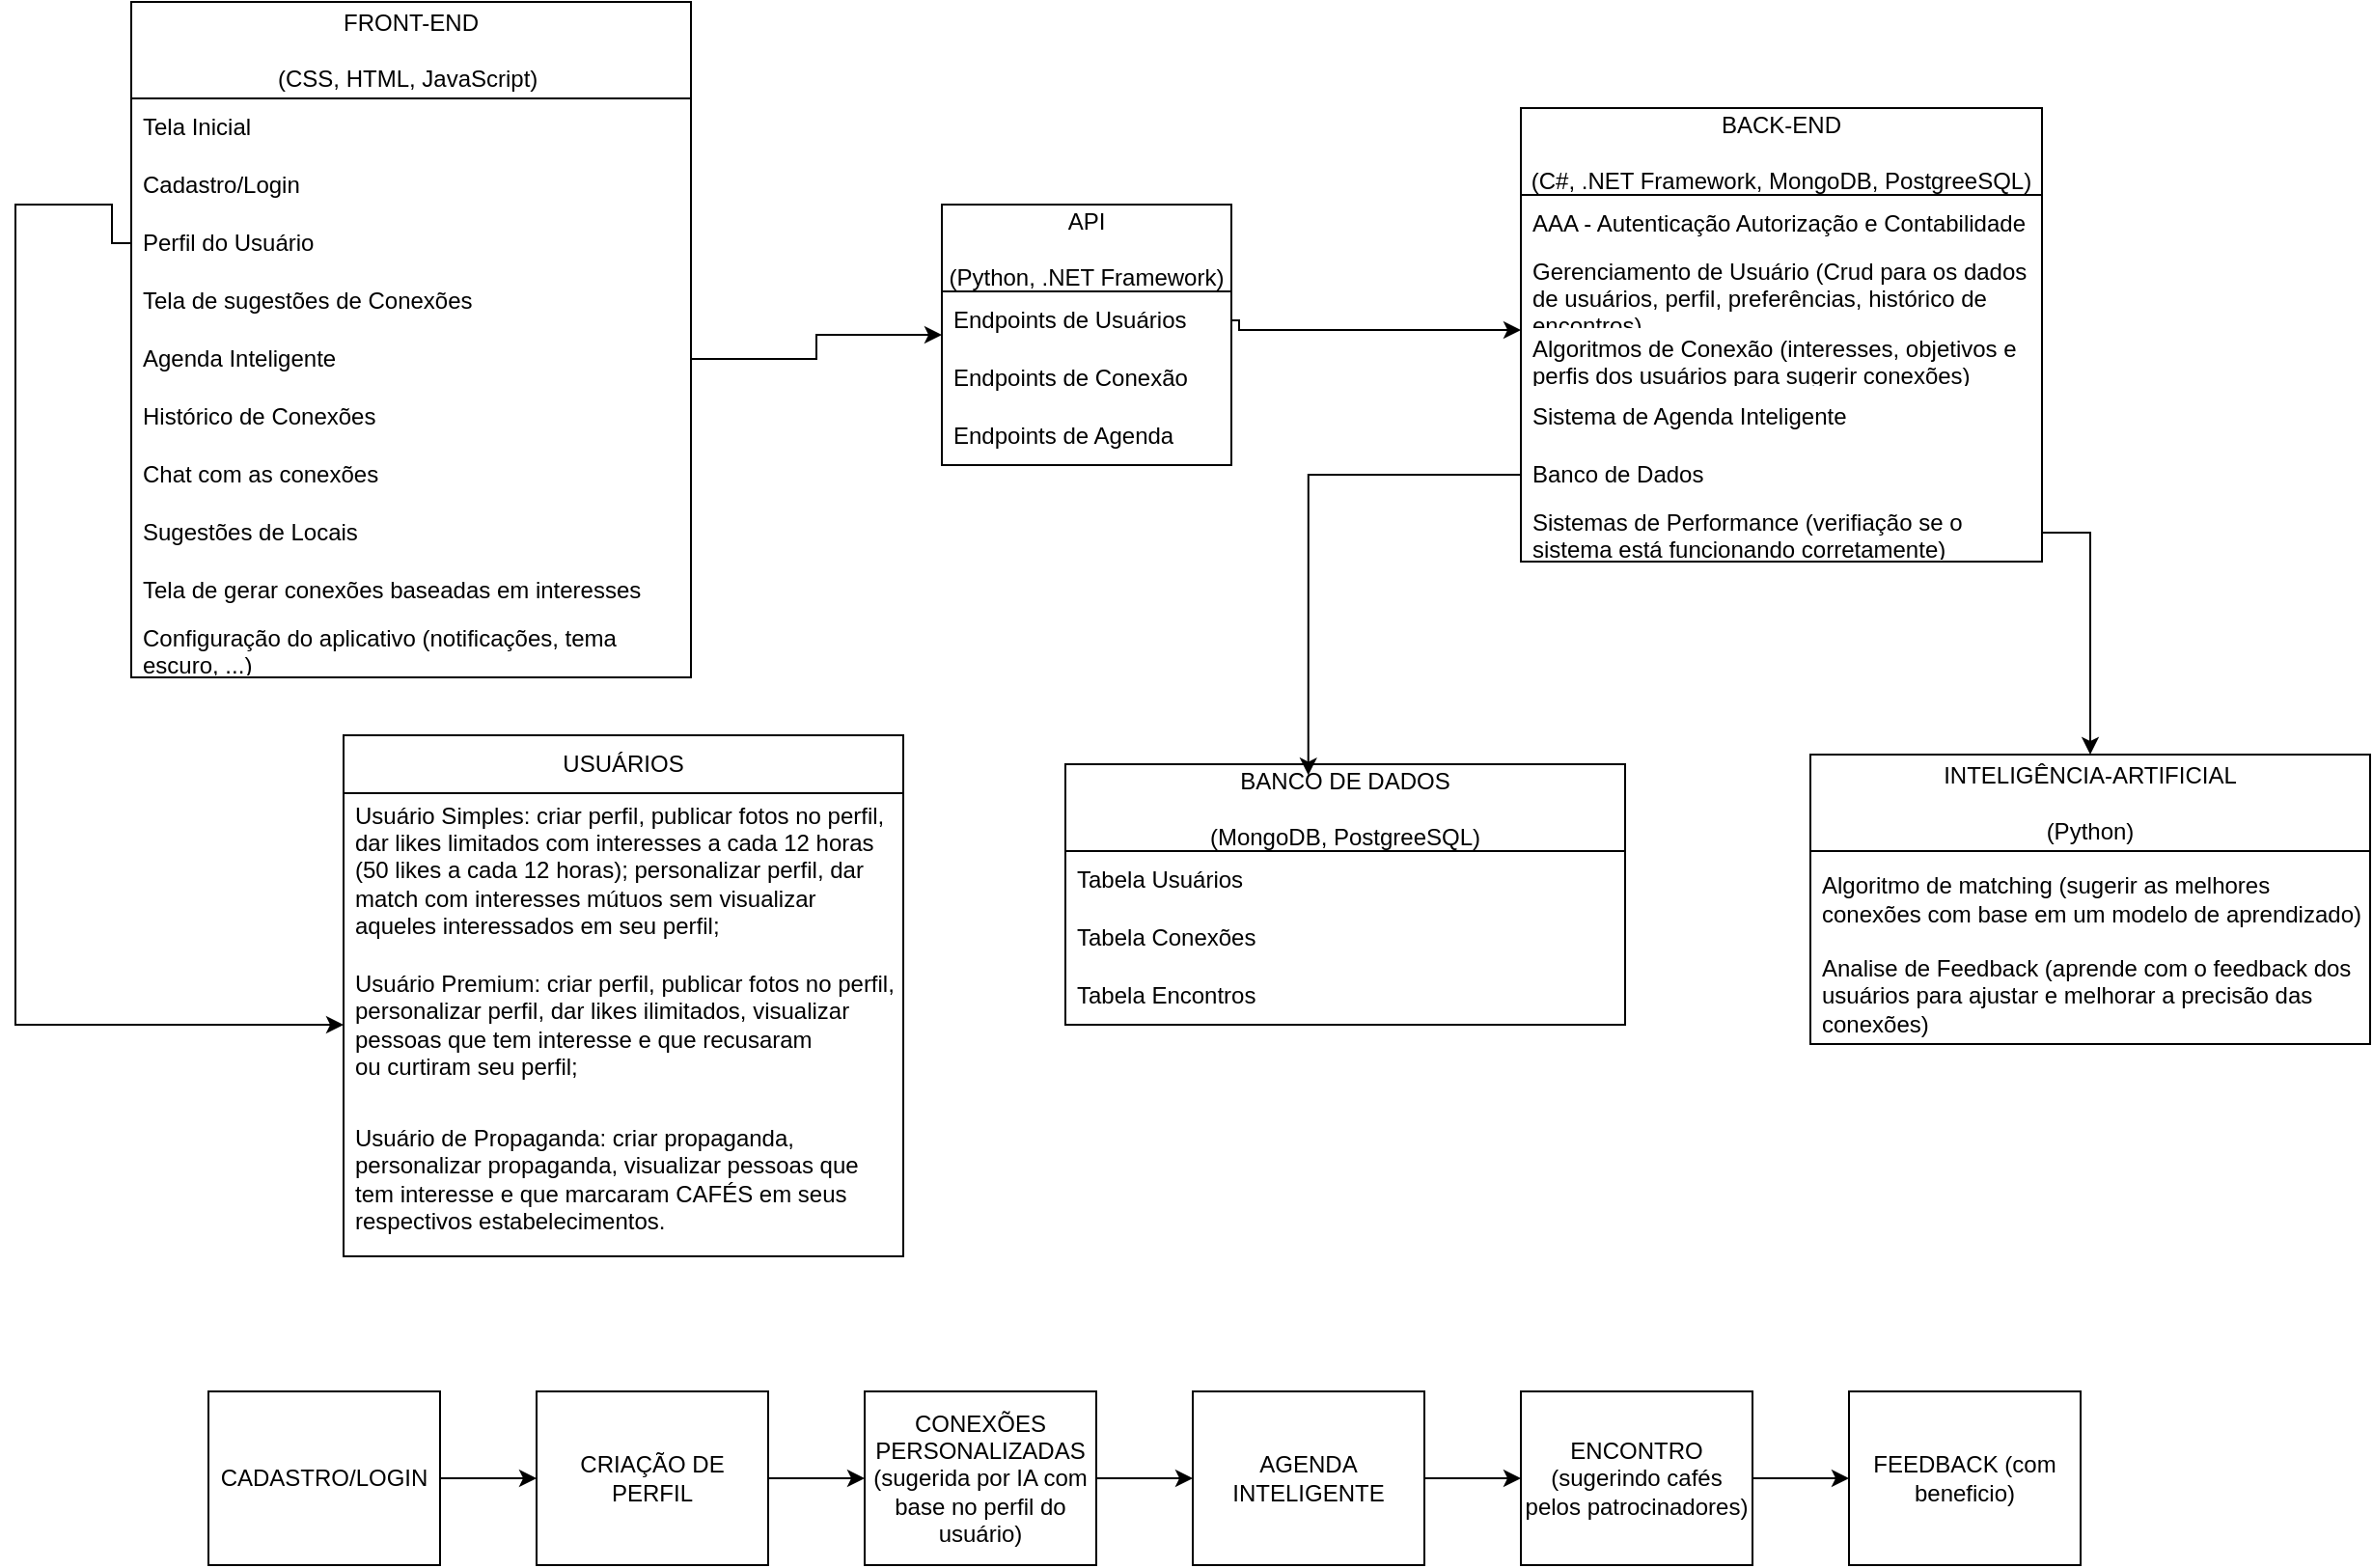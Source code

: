 <mxfile version="26.0.11">
  <diagram name="Página-1" id="fnx4oQDSLbxB3lG5teJH">
    <mxGraphModel dx="2620" dy="988" grid="1" gridSize="10" guides="1" tooltips="1" connect="1" arrows="1" fold="1" page="1" pageScale="1" pageWidth="827" pageHeight="1169" math="0" shadow="0">
      <root>
        <mxCell id="0" />
        <mxCell id="1" parent="0" />
        <mxCell id="gBz5F50FeTWEtRZ8uVgO-3" value="FRONT-END&lt;div&gt;&lt;br&gt;&lt;/div&gt;&lt;div&gt;(CSS, HTML, JavaScript)&amp;nbsp;&lt;/div&gt;" style="swimlane;fontStyle=0;childLayout=stackLayout;horizontal=1;startSize=50;horizontalStack=0;resizeParent=1;resizeParentMax=0;resizeLast=0;collapsible=1;marginBottom=0;whiteSpace=wrap;html=1;" parent="1" vertex="1">
          <mxGeometry x="-360" y="50" width="290" height="350" as="geometry">
            <mxRectangle x="90" y="80" width="110" height="30" as="alternateBounds" />
          </mxGeometry>
        </mxCell>
        <mxCell id="gBz5F50FeTWEtRZ8uVgO-4" value="Tela Inicial" style="text;strokeColor=none;fillColor=none;align=left;verticalAlign=middle;spacingLeft=4;spacingRight=4;overflow=hidden;points=[[0,0.5],[1,0.5]];portConstraint=eastwest;rotatable=0;whiteSpace=wrap;html=1;" parent="gBz5F50FeTWEtRZ8uVgO-3" vertex="1">
          <mxGeometry y="50" width="290" height="30" as="geometry" />
        </mxCell>
        <mxCell id="gBz5F50FeTWEtRZ8uVgO-5" value="Cadastro/Login" style="text;strokeColor=none;fillColor=none;align=left;verticalAlign=middle;spacingLeft=4;spacingRight=4;overflow=hidden;points=[[0,0.5],[1,0.5]];portConstraint=eastwest;rotatable=0;whiteSpace=wrap;html=1;" parent="gBz5F50FeTWEtRZ8uVgO-3" vertex="1">
          <mxGeometry y="80" width="290" height="30" as="geometry" />
        </mxCell>
        <mxCell id="gBz5F50FeTWEtRZ8uVgO-6" value="Perfil do Usuário" style="text;strokeColor=none;fillColor=none;align=left;verticalAlign=middle;spacingLeft=4;spacingRight=4;overflow=hidden;points=[[0,0.5],[1,0.5]];portConstraint=eastwest;rotatable=0;whiteSpace=wrap;html=1;" parent="gBz5F50FeTWEtRZ8uVgO-3" vertex="1">
          <mxGeometry y="110" width="290" height="30" as="geometry" />
        </mxCell>
        <mxCell id="gBz5F50FeTWEtRZ8uVgO-7" value="Tela de sugestões de Conexões" style="text;strokeColor=none;fillColor=none;align=left;verticalAlign=middle;spacingLeft=4;spacingRight=4;overflow=hidden;points=[[0,0.5],[1,0.5]];portConstraint=eastwest;rotatable=0;whiteSpace=wrap;html=1;" parent="gBz5F50FeTWEtRZ8uVgO-3" vertex="1">
          <mxGeometry y="140" width="290" height="30" as="geometry" />
        </mxCell>
        <mxCell id="gBz5F50FeTWEtRZ8uVgO-12" value="Agenda Inteligente" style="text;strokeColor=none;fillColor=none;align=left;verticalAlign=middle;spacingLeft=4;spacingRight=4;overflow=hidden;points=[[0,0.5],[1,0.5]];portConstraint=eastwest;rotatable=0;whiteSpace=wrap;html=1;" parent="gBz5F50FeTWEtRZ8uVgO-3" vertex="1">
          <mxGeometry y="170" width="290" height="30" as="geometry" />
        </mxCell>
        <mxCell id="gBz5F50FeTWEtRZ8uVgO-13" value="Histórico de Conexões" style="text;strokeColor=none;fillColor=none;align=left;verticalAlign=middle;spacingLeft=4;spacingRight=4;overflow=hidden;points=[[0,0.5],[1,0.5]];portConstraint=eastwest;rotatable=0;whiteSpace=wrap;html=1;" parent="gBz5F50FeTWEtRZ8uVgO-3" vertex="1">
          <mxGeometry y="200" width="290" height="30" as="geometry" />
        </mxCell>
        <mxCell id="gBz5F50FeTWEtRZ8uVgO-14" value="Chat com as conexões" style="text;strokeColor=none;fillColor=none;align=left;verticalAlign=middle;spacingLeft=4;spacingRight=4;overflow=hidden;points=[[0,0.5],[1,0.5]];portConstraint=eastwest;rotatable=0;whiteSpace=wrap;html=1;" parent="gBz5F50FeTWEtRZ8uVgO-3" vertex="1">
          <mxGeometry y="230" width="290" height="30" as="geometry" />
        </mxCell>
        <mxCell id="gBz5F50FeTWEtRZ8uVgO-15" value="Sugestões de Locais" style="text;strokeColor=none;fillColor=none;align=left;verticalAlign=middle;spacingLeft=4;spacingRight=4;overflow=hidden;points=[[0,0.5],[1,0.5]];portConstraint=eastwest;rotatable=0;whiteSpace=wrap;html=1;" parent="gBz5F50FeTWEtRZ8uVgO-3" vertex="1">
          <mxGeometry y="260" width="290" height="30" as="geometry" />
        </mxCell>
        <mxCell id="gBz5F50FeTWEtRZ8uVgO-16" value="Tela de gerar conexões baseadas em interesses" style="text;strokeColor=none;fillColor=none;align=left;verticalAlign=middle;spacingLeft=4;spacingRight=4;overflow=hidden;points=[[0,0.5],[1,0.5]];portConstraint=eastwest;rotatable=0;whiteSpace=wrap;html=1;" parent="gBz5F50FeTWEtRZ8uVgO-3" vertex="1">
          <mxGeometry y="290" width="290" height="30" as="geometry" />
        </mxCell>
        <mxCell id="gBz5F50FeTWEtRZ8uVgO-20" value="Configuração do aplicativo (notificações, tema escuro, ...)" style="text;strokeColor=none;fillColor=none;align=left;verticalAlign=middle;spacingLeft=4;spacingRight=4;overflow=hidden;points=[[0,0.5],[1,0.5]];portConstraint=eastwest;rotatable=0;whiteSpace=wrap;html=1;" parent="gBz5F50FeTWEtRZ8uVgO-3" vertex="1">
          <mxGeometry y="320" width="290" height="30" as="geometry" />
        </mxCell>
        <mxCell id="gBz5F50FeTWEtRZ8uVgO-21" value="BACK-END&lt;div&gt;&lt;br&gt;&lt;/div&gt;&lt;div&gt;(C#, .NET Framework, MongoDB, PostgreeSQL)&lt;/div&gt;" style="swimlane;fontStyle=0;childLayout=stackLayout;horizontal=1;startSize=45;horizontalStack=0;resizeParent=1;resizeParentMax=0;resizeLast=0;collapsible=1;marginBottom=0;whiteSpace=wrap;html=1;" parent="1" vertex="1">
          <mxGeometry x="360" y="105" width="270" height="235" as="geometry" />
        </mxCell>
        <mxCell id="gBz5F50FeTWEtRZ8uVgO-22" value="AAA - Autenticação Autorização e Contabilidade" style="text;strokeColor=none;fillColor=none;align=left;verticalAlign=middle;spacingLeft=4;spacingRight=4;overflow=hidden;points=[[0,0.5],[1,0.5]];portConstraint=eastwest;rotatable=0;whiteSpace=wrap;html=1;" parent="gBz5F50FeTWEtRZ8uVgO-21" vertex="1">
          <mxGeometry y="45" width="270" height="30" as="geometry" />
        </mxCell>
        <mxCell id="gBz5F50FeTWEtRZ8uVgO-23" value="Gerenciamento de Usuário (Crud para os dados de usuários, perfil, preferências, histórico de encontros)" style="text;strokeColor=none;fillColor=none;align=left;verticalAlign=middle;spacingLeft=4;spacingRight=4;overflow=hidden;points=[[0,0.5],[1,0.5]];portConstraint=eastwest;rotatable=0;whiteSpace=wrap;html=1;" parent="gBz5F50FeTWEtRZ8uVgO-21" vertex="1">
          <mxGeometry y="75" width="270" height="40" as="geometry" />
        </mxCell>
        <mxCell id="gBz5F50FeTWEtRZ8uVgO-24" value="Algoritmos de Conexão (interesses, objetivos e perfis dos usuários para sugerir conexões)" style="text;strokeColor=none;fillColor=none;align=left;verticalAlign=middle;spacingLeft=4;spacingRight=4;overflow=hidden;points=[[0,0.5],[1,0.5]];portConstraint=eastwest;rotatable=0;whiteSpace=wrap;html=1;" parent="gBz5F50FeTWEtRZ8uVgO-21" vertex="1">
          <mxGeometry y="115" width="270" height="30" as="geometry" />
        </mxCell>
        <mxCell id="gBz5F50FeTWEtRZ8uVgO-25" value="Sistema de Agenda Inteligente" style="text;strokeColor=none;fillColor=none;align=left;verticalAlign=middle;spacingLeft=4;spacingRight=4;overflow=hidden;points=[[0,0.5],[1,0.5]];portConstraint=eastwest;rotatable=0;whiteSpace=wrap;html=1;" parent="gBz5F50FeTWEtRZ8uVgO-21" vertex="1">
          <mxGeometry y="145" width="270" height="30" as="geometry" />
        </mxCell>
        <mxCell id="gBz5F50FeTWEtRZ8uVgO-26" value="Banco de Dados" style="text;strokeColor=none;fillColor=none;align=left;verticalAlign=middle;spacingLeft=4;spacingRight=4;overflow=hidden;points=[[0,0.5],[1,0.5]];portConstraint=eastwest;rotatable=0;whiteSpace=wrap;html=1;" parent="gBz5F50FeTWEtRZ8uVgO-21" vertex="1">
          <mxGeometry y="175" width="270" height="30" as="geometry" />
        </mxCell>
        <mxCell id="gBz5F50FeTWEtRZ8uVgO-27" value="Sistemas de Performance (verifiação se o sistema está funcionando corretamente)" style="text;strokeColor=none;fillColor=none;align=left;verticalAlign=middle;spacingLeft=4;spacingRight=4;overflow=hidden;points=[[0,0.5],[1,0.5]];portConstraint=eastwest;rotatable=0;whiteSpace=wrap;html=1;" parent="gBz5F50FeTWEtRZ8uVgO-21" vertex="1">
          <mxGeometry y="205" width="270" height="30" as="geometry" />
        </mxCell>
        <mxCell id="gBz5F50FeTWEtRZ8uVgO-32" value="INTELIGÊNCIA-ARTIFICIAL&lt;div&gt;&lt;br&gt;&lt;/div&gt;&lt;div&gt;(Python)&lt;/div&gt;" style="swimlane;fontStyle=0;childLayout=stackLayout;horizontal=1;startSize=50;horizontalStack=0;resizeParent=1;resizeParentMax=0;resizeLast=0;collapsible=1;marginBottom=0;whiteSpace=wrap;html=1;" parent="1" vertex="1">
          <mxGeometry x="510" y="440" width="290" height="150" as="geometry" />
        </mxCell>
        <mxCell id="gBz5F50FeTWEtRZ8uVgO-33" value="Algoritmo de matching (sugerir as melhores conexões com base em um modelo de aprendizado)" style="text;strokeColor=none;fillColor=none;align=left;verticalAlign=middle;spacingLeft=4;spacingRight=4;overflow=hidden;points=[[0,0.5],[1,0.5]];portConstraint=eastwest;rotatable=0;whiteSpace=wrap;html=1;" parent="gBz5F50FeTWEtRZ8uVgO-32" vertex="1">
          <mxGeometry y="50" width="290" height="50" as="geometry" />
        </mxCell>
        <mxCell id="gBz5F50FeTWEtRZ8uVgO-34" value="Analise de Feedback (aprende com o feedback dos usuários para ajustar e melhorar a precisão das conexões)" style="text;strokeColor=none;fillColor=none;align=left;verticalAlign=middle;spacingLeft=4;spacingRight=4;overflow=hidden;points=[[0,0.5],[1,0.5]];portConstraint=eastwest;rotatable=0;whiteSpace=wrap;html=1;" parent="gBz5F50FeTWEtRZ8uVgO-32" vertex="1">
          <mxGeometry y="100" width="290" height="50" as="geometry" />
        </mxCell>
        <mxCell id="gBz5F50FeTWEtRZ8uVgO-48" value="USUÁRIOS" style="swimlane;fontStyle=0;childLayout=stackLayout;horizontal=1;startSize=30;horizontalStack=0;resizeParent=1;resizeParentMax=0;resizeLast=0;collapsible=1;marginBottom=0;whiteSpace=wrap;html=1;" parent="1" vertex="1">
          <mxGeometry x="-250" y="430" width="290" height="270" as="geometry" />
        </mxCell>
        <mxCell id="gBz5F50FeTWEtRZ8uVgO-50" value="Usuário Simples:&amp;nbsp;criar perfil, publicar fotos no perfil, dar likes limitados com interesses a cada 12 horas (50 likes a cada 12 horas); personalizar perfil, dar match com interesses mútuos sem visualizar aqueles interessados em seu perfil;" style="text;strokeColor=none;fillColor=none;align=left;verticalAlign=middle;spacingLeft=4;spacingRight=4;overflow=hidden;points=[[0,0.5],[1,0.5]];portConstraint=eastwest;rotatable=0;whiteSpace=wrap;html=1;" parent="gBz5F50FeTWEtRZ8uVgO-48" vertex="1">
          <mxGeometry y="30" width="290" height="80" as="geometry" />
        </mxCell>
        <mxCell id="gBz5F50FeTWEtRZ8uVgO-51" value="Usuário Premium:&amp;nbsp;criar perfil, publicar fotos no perfil, personalizar perfil, dar likes ilimitados, visualizar pessoas que tem interesse e que recusaram &lt;br&gt;ou curtiram seu perfil;" style="text;strokeColor=none;fillColor=none;align=left;verticalAlign=middle;spacingLeft=4;spacingRight=4;overflow=hidden;points=[[0,0.5],[1,0.5]];portConstraint=eastwest;rotatable=0;whiteSpace=wrap;html=1;" parent="gBz5F50FeTWEtRZ8uVgO-48" vertex="1">
          <mxGeometry y="110" width="290" height="80" as="geometry" />
        </mxCell>
        <mxCell id="gBz5F50FeTWEtRZ8uVgO-52" value="Usuário de Propaganda:&amp;nbsp;criar propaganda, personalizar propaganda, visualizar pessoas que tem interesse e que marcaram CAFÉS em seus respectivos estabelecimentos." style="text;strokeColor=none;fillColor=none;align=left;verticalAlign=middle;spacingLeft=4;spacingRight=4;overflow=hidden;points=[[0,0.5],[1,0.5]];portConstraint=eastwest;rotatable=0;whiteSpace=wrap;html=1;" parent="gBz5F50FeTWEtRZ8uVgO-48" vertex="1">
          <mxGeometry y="190" width="290" height="80" as="geometry" />
        </mxCell>
        <mxCell id="gBz5F50FeTWEtRZ8uVgO-53" value="BANCO DE DADOS&lt;div&gt;&lt;br&gt;&lt;/div&gt;&lt;div&gt;(MongoDB, PostgreeSQL)&lt;/div&gt;" style="swimlane;fontStyle=0;childLayout=stackLayout;horizontal=1;startSize=45;horizontalStack=0;resizeParent=1;resizeParentMax=0;resizeLast=0;collapsible=1;marginBottom=0;whiteSpace=wrap;html=1;" parent="1" vertex="1">
          <mxGeometry x="124" y="445" width="290" height="135" as="geometry" />
        </mxCell>
        <mxCell id="gBz5F50FeTWEtRZ8uVgO-54" value="Tabela Usuários" style="text;strokeColor=none;fillColor=none;align=left;verticalAlign=middle;spacingLeft=4;spacingRight=4;overflow=hidden;points=[[0,0.5],[1,0.5]];portConstraint=eastwest;rotatable=0;whiteSpace=wrap;html=1;" parent="gBz5F50FeTWEtRZ8uVgO-53" vertex="1">
          <mxGeometry y="45" width="290" height="30" as="geometry" />
        </mxCell>
        <mxCell id="gBz5F50FeTWEtRZ8uVgO-55" value="Tabela Conexões" style="text;strokeColor=none;fillColor=none;align=left;verticalAlign=middle;spacingLeft=4;spacingRight=4;overflow=hidden;points=[[0,0.5],[1,0.5]];portConstraint=eastwest;rotatable=0;whiteSpace=wrap;html=1;" parent="gBz5F50FeTWEtRZ8uVgO-53" vertex="1">
          <mxGeometry y="75" width="290" height="30" as="geometry" />
        </mxCell>
        <mxCell id="gBz5F50FeTWEtRZ8uVgO-56" value="Tabela Encontros" style="text;strokeColor=none;fillColor=none;align=left;verticalAlign=middle;spacingLeft=4;spacingRight=4;overflow=hidden;points=[[0,0.5],[1,0.5]];portConstraint=eastwest;rotatable=0;whiteSpace=wrap;html=1;" parent="gBz5F50FeTWEtRZ8uVgO-53" vertex="1">
          <mxGeometry y="105" width="290" height="30" as="geometry" />
        </mxCell>
        <mxCell id="gBz5F50FeTWEtRZ8uVgO-57" value="API&lt;div&gt;&lt;br&gt;&lt;/div&gt;&lt;div&gt;(Python, .NET Framework)&lt;/div&gt;" style="swimlane;fontStyle=0;childLayout=stackLayout;horizontal=1;startSize=45;horizontalStack=0;resizeParent=1;resizeParentMax=0;resizeLast=0;collapsible=1;marginBottom=0;whiteSpace=wrap;html=1;" parent="1" vertex="1">
          <mxGeometry x="60" y="155" width="150" height="135" as="geometry" />
        </mxCell>
        <mxCell id="gBz5F50FeTWEtRZ8uVgO-58" value="Endpoints de Usuários" style="text;strokeColor=none;fillColor=none;align=left;verticalAlign=middle;spacingLeft=4;spacingRight=4;overflow=hidden;points=[[0,0.5],[1,0.5]];portConstraint=eastwest;rotatable=0;whiteSpace=wrap;html=1;" parent="gBz5F50FeTWEtRZ8uVgO-57" vertex="1">
          <mxGeometry y="45" width="150" height="30" as="geometry" />
        </mxCell>
        <mxCell id="gBz5F50FeTWEtRZ8uVgO-59" value="Endpoints de Conexão" style="text;strokeColor=none;fillColor=none;align=left;verticalAlign=middle;spacingLeft=4;spacingRight=4;overflow=hidden;points=[[0,0.5],[1,0.5]];portConstraint=eastwest;rotatable=0;whiteSpace=wrap;html=1;" parent="gBz5F50FeTWEtRZ8uVgO-57" vertex="1">
          <mxGeometry y="75" width="150" height="30" as="geometry" />
        </mxCell>
        <mxCell id="gBz5F50FeTWEtRZ8uVgO-60" value="Endpoints de Agenda" style="text;strokeColor=none;fillColor=none;align=left;verticalAlign=middle;spacingLeft=4;spacingRight=4;overflow=hidden;points=[[0,0.5],[1,0.5]];portConstraint=eastwest;rotatable=0;whiteSpace=wrap;html=1;" parent="gBz5F50FeTWEtRZ8uVgO-57" vertex="1">
          <mxGeometry y="105" width="150" height="30" as="geometry" />
        </mxCell>
        <mxCell id="gBz5F50FeTWEtRZ8uVgO-68" style="edgeStyle=orthogonalEdgeStyle;rounded=0;orthogonalLoop=1;jettySize=auto;html=1;" parent="1" source="gBz5F50FeTWEtRZ8uVgO-63" target="gBz5F50FeTWEtRZ8uVgO-64" edge="1">
          <mxGeometry relative="1" as="geometry" />
        </mxCell>
        <mxCell id="gBz5F50FeTWEtRZ8uVgO-63" value="CADASTRO/LOGIN" style="rounded=0;whiteSpace=wrap;html=1;" parent="1" vertex="1">
          <mxGeometry x="-320" y="770" width="120" height="90" as="geometry" />
        </mxCell>
        <mxCell id="gBz5F50FeTWEtRZ8uVgO-69" style="edgeStyle=orthogonalEdgeStyle;rounded=0;orthogonalLoop=1;jettySize=auto;html=1;entryX=0;entryY=0.5;entryDx=0;entryDy=0;" parent="1" source="gBz5F50FeTWEtRZ8uVgO-64" target="gBz5F50FeTWEtRZ8uVgO-65" edge="1">
          <mxGeometry relative="1" as="geometry" />
        </mxCell>
        <mxCell id="gBz5F50FeTWEtRZ8uVgO-64" value="CRIAÇÃO DE PERFIL" style="rounded=0;whiteSpace=wrap;html=1;" parent="1" vertex="1">
          <mxGeometry x="-150" y="770" width="120" height="90" as="geometry" />
        </mxCell>
        <mxCell id="gBz5F50FeTWEtRZ8uVgO-70" style="edgeStyle=orthogonalEdgeStyle;rounded=0;orthogonalLoop=1;jettySize=auto;html=1;entryX=0;entryY=0.5;entryDx=0;entryDy=0;" parent="1" source="gBz5F50FeTWEtRZ8uVgO-65" target="gBz5F50FeTWEtRZ8uVgO-66" edge="1">
          <mxGeometry relative="1" as="geometry" />
        </mxCell>
        <mxCell id="gBz5F50FeTWEtRZ8uVgO-65" value="CONEXÕES PERSONALIZADAS (sugerida por IA com base no perfil do usuário)" style="rounded=0;whiteSpace=wrap;html=1;" parent="1" vertex="1">
          <mxGeometry x="20" y="770" width="120" height="90" as="geometry" />
        </mxCell>
        <mxCell id="gBz5F50FeTWEtRZ8uVgO-71" style="edgeStyle=orthogonalEdgeStyle;rounded=0;orthogonalLoop=1;jettySize=auto;html=1;entryX=0;entryY=0.5;entryDx=0;entryDy=0;" parent="1" source="gBz5F50FeTWEtRZ8uVgO-66" target="gBz5F50FeTWEtRZ8uVgO-67" edge="1">
          <mxGeometry relative="1" as="geometry" />
        </mxCell>
        <mxCell id="gBz5F50FeTWEtRZ8uVgO-66" value="AGENDA INTELIGENTE" style="rounded=0;whiteSpace=wrap;html=1;" parent="1" vertex="1">
          <mxGeometry x="190" y="770" width="120" height="90" as="geometry" />
        </mxCell>
        <mxCell id="gBz5F50FeTWEtRZ8uVgO-82" style="edgeStyle=orthogonalEdgeStyle;rounded=0;orthogonalLoop=1;jettySize=auto;html=1;entryX=0;entryY=0.5;entryDx=0;entryDy=0;" parent="1" source="gBz5F50FeTWEtRZ8uVgO-67" target="gBz5F50FeTWEtRZ8uVgO-72" edge="1">
          <mxGeometry relative="1" as="geometry" />
        </mxCell>
        <mxCell id="gBz5F50FeTWEtRZ8uVgO-67" value="ENCONTRO (sugerindo cafés pelos patrocinadores)" style="rounded=0;whiteSpace=wrap;html=1;" parent="1" vertex="1">
          <mxGeometry x="360" y="770" width="120" height="90" as="geometry" />
        </mxCell>
        <mxCell id="gBz5F50FeTWEtRZ8uVgO-72" value="FEEDBACK (com beneficio)" style="rounded=0;whiteSpace=wrap;html=1;" parent="1" vertex="1">
          <mxGeometry x="530" y="770" width="120" height="90" as="geometry" />
        </mxCell>
        <mxCell id="gBz5F50FeTWEtRZ8uVgO-75" style="edgeStyle=orthogonalEdgeStyle;rounded=0;orthogonalLoop=1;jettySize=auto;html=1;entryX=0;entryY=0.5;entryDx=0;entryDy=0;" parent="1" source="gBz5F50FeTWEtRZ8uVgO-12" target="gBz5F50FeTWEtRZ8uVgO-57" edge="1">
          <mxGeometry relative="1" as="geometry" />
        </mxCell>
        <mxCell id="gBz5F50FeTWEtRZ8uVgO-77" style="edgeStyle=orthogonalEdgeStyle;rounded=0;orthogonalLoop=1;jettySize=auto;html=1;exitX=1;exitY=0.5;exitDx=0;exitDy=0;" parent="1" source="gBz5F50FeTWEtRZ8uVgO-58" edge="1">
          <mxGeometry relative="1" as="geometry">
            <Array as="points">
              <mxPoint x="214" y="215" />
              <mxPoint x="214" y="220" />
            </Array>
            <mxPoint x="360" y="220" as="targetPoint" />
          </mxGeometry>
        </mxCell>
        <mxCell id="gBz5F50FeTWEtRZ8uVgO-78" style="edgeStyle=orthogonalEdgeStyle;rounded=0;orthogonalLoop=1;jettySize=auto;html=1;" parent="1" source="gBz5F50FeTWEtRZ8uVgO-27" target="gBz5F50FeTWEtRZ8uVgO-32" edge="1">
          <mxGeometry relative="1" as="geometry" />
        </mxCell>
        <mxCell id="gBz5F50FeTWEtRZ8uVgO-80" style="edgeStyle=orthogonalEdgeStyle;rounded=0;orthogonalLoop=1;jettySize=auto;html=1;entryX=0.434;entryY=0.042;entryDx=0;entryDy=0;entryPerimeter=0;" parent="1" source="gBz5F50FeTWEtRZ8uVgO-26" target="gBz5F50FeTWEtRZ8uVgO-53" edge="1">
          <mxGeometry relative="1" as="geometry" />
        </mxCell>
        <mxCell id="gBz5F50FeTWEtRZ8uVgO-81" style="edgeStyle=orthogonalEdgeStyle;rounded=0;orthogonalLoop=1;jettySize=auto;html=1;entryX=0;entryY=0.5;entryDx=0;entryDy=0;" parent="1" source="gBz5F50FeTWEtRZ8uVgO-6" target="gBz5F50FeTWEtRZ8uVgO-51" edge="1">
          <mxGeometry relative="1" as="geometry">
            <Array as="points">
              <mxPoint x="-370" y="175" />
              <mxPoint x="-370" y="155" />
              <mxPoint x="-420" y="155" />
              <mxPoint x="-420" y="580" />
            </Array>
          </mxGeometry>
        </mxCell>
      </root>
    </mxGraphModel>
  </diagram>
</mxfile>
